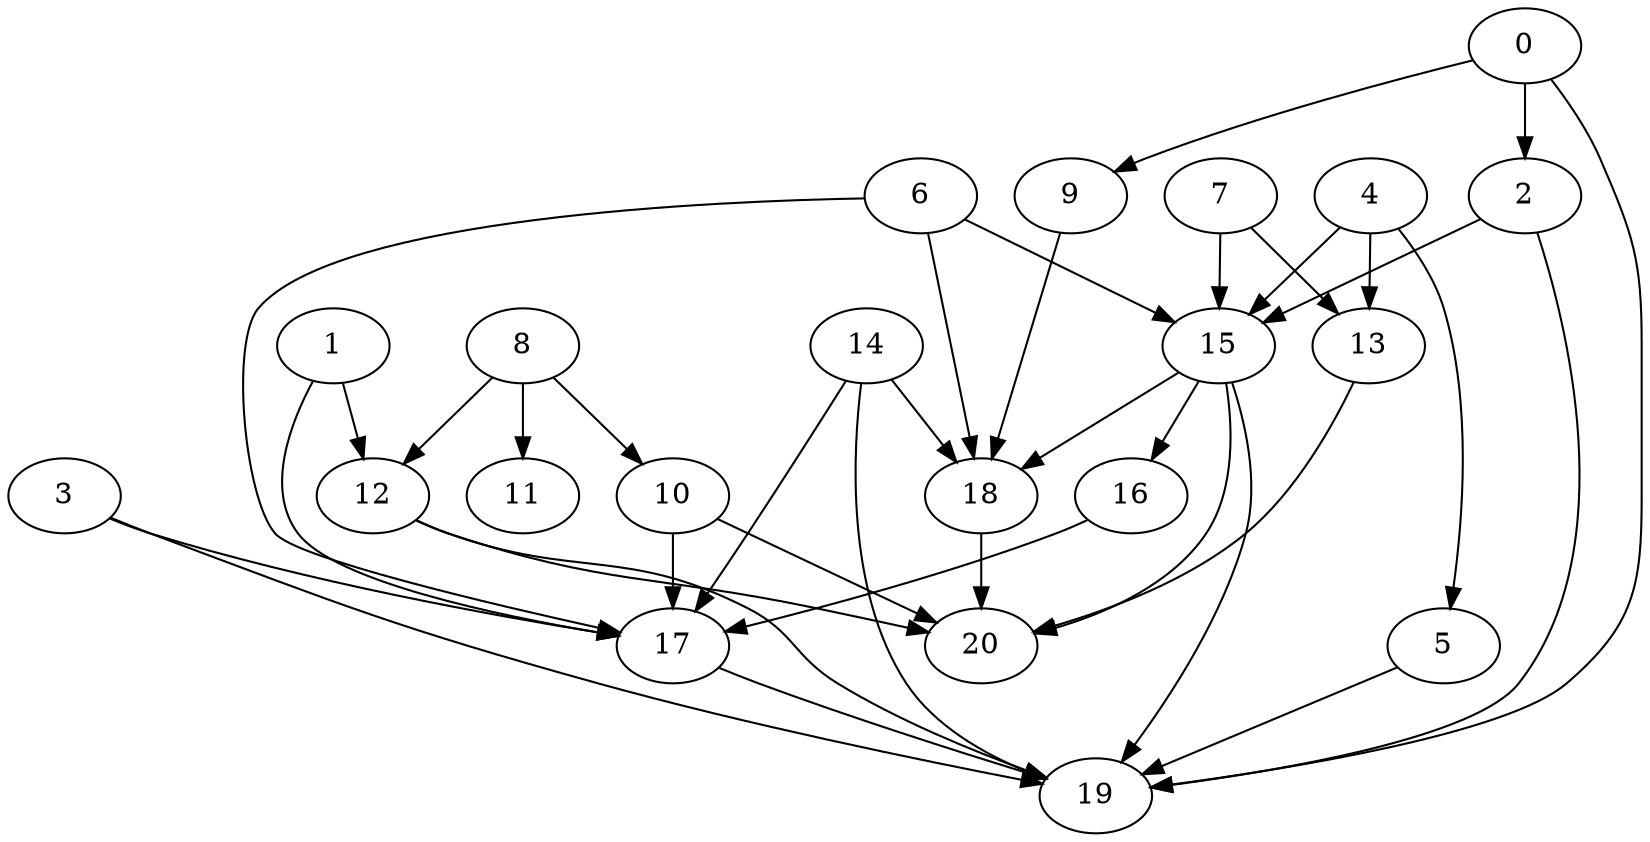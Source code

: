 digraph "Random_Nodes_21_Density_1.76_CCR_0.10_WeightType_Random" {
	graph ["Duplicate states"=0,
		GraphType=Random,
		"Max states in OPEN"=0,
		Modes="120000ms; topo-ordered tasks, ; Pruning: task equivalence, fixed order ready list, ; F-value: ; Optimisation: best schedule length (\
SL) optimisation on equal, ",
		NumberOfTasks=21,
		"Pruned using list schedule length"=591038,
		"States removed from OPEN"=0,
		TargetSystem="Homogeneous-4",
		"Time to schedule (ms)"=1589,
		"Total idle time"=0,
		"Total schedule length"=573,
		"Total sequential time"=2221,
		"Total states created"=1241886
	];
	0	["Finish time"=179,
		Processor=0,
		"Start time"=0,
		Weight=179];
	2	["Finish time"=233,
		Processor=0,
		"Start time"=179,
		Weight=54];
	0 -> 2	[Weight=4];
	9	["Finish time"=323,
		Processor=1,
		"Start time"=251,
		Weight=72];
	0 -> 9	[Weight=10];
	19	["Finish time"=573,
		Processor=0,
		"Start time"=519,
		Weight=54];
	0 -> 19	[Weight=5];
	6	["Finish time"=161,
		Processor=1,
		"Start time"=36,
		Weight=125];
	15	["Finish time"=287,
		Processor=0,
		"Start time"=233,
		Weight=54];
	6 -> 15	[Weight=4];
	18	["Finish time"=501,
		Processor=3,
		"Start time"=376,
		Weight=125];
	6 -> 18	[Weight=10];
	17	["Finish time"=519,
		Processor=0,
		"Start time"=412,
		Weight=107];
	6 -> 17	[Weight=8];
	8	["Finish time"=161,
		Processor=2,
		"Start time"=0,
		Weight=161];
	10	["Finish time"=376,
		Processor=3,
		"Start time"=233,
		Weight=143];
	8 -> 10	[Weight=8];
	12	["Finish time"=430,
		Processor=2,
		"Start time"=358,
		Weight=72];
	8 -> 12	[Weight=6];
	11	["Finish time"=573,
		Processor=2,
		"Start time"=430,
		Weight=143];
	8 -> 11	[Weight=3];
	7	["Finish time"=72,
		Processor=3,
		"Start time"=0,
		Weight=72];
	7 -> 15	[Weight=3];
	13	["Finish time"=251,
		Processor=1,
		"Start time"=161,
		Weight=90];
	7 -> 13	[Weight=8];
	2 -> 15	[Weight=2];
	2 -> 19	[Weight=6];
	4	["Finish time"=36,
		Processor=1,
		"Start time"=0,
		Weight=36];
	4 -> 15	[Weight=10];
	5	["Finish time"=502,
		Processor=1,
		"Start time"=323,
		Weight=179];
	4 -> 5	[Weight=7];
	4 -> 13	[Weight=3];
	14	["Finish time"=233,
		Processor=3,
		"Start time"=72,
		Weight=161];
	14 -> 18	[Weight=8];
	14 -> 17	[Weight=8];
	14 -> 19	[Weight=7];
	16	["Finish time"=412,
		Processor=0,
		"Start time"=287,
		Weight=125];
	15 -> 16	[Weight=4];
	15 -> 18	[Weight=2];
	20	["Finish time"=573,
		Processor=3,
		"Start time"=501,
		Weight=72];
	15 -> 20	[Weight=6];
	15 -> 19	[Weight=2];
	10 -> 17	[Weight=9];
	10 -> 20	[Weight=8];
	16 -> 17	[Weight=9];
	1	["Finish time"=358,
		Processor=2,
		"Start time"=251,
		Weight=107];
	1 -> 17	[Weight=4];
	1 -> 12	[Weight=6];
	9 -> 18	[Weight=6];
	3	["Finish time"=251,
		Processor=2,
		"Start time"=161,
		Weight=90];
	3 -> 17	[Weight=5];
	3 -> 19	[Weight=9];
	5 -> 19	[Weight=10];
	18 -> 20	[Weight=2];
	17 -> 19	[Weight=5];
	13 -> 20	[Weight=2];
	12 -> 20	[Weight=3];
	12 -> 19	[Weight=10];
}
